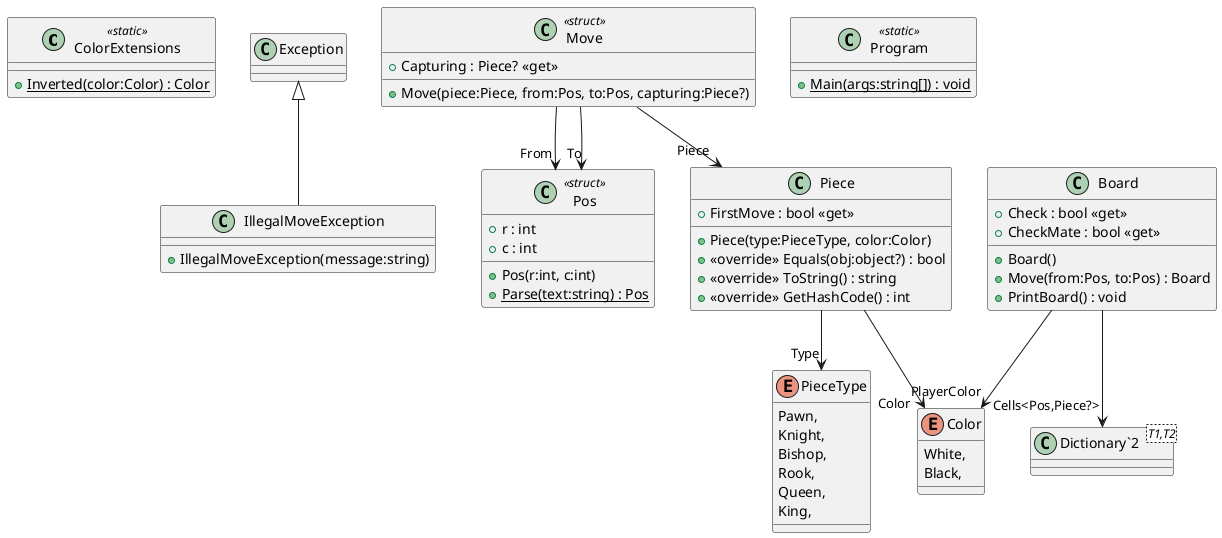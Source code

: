 @startuml
class ColorExtensions <<static>> {
    + {static} Inverted(color:Color) : Color
}
class IllegalMoveException {
    + IllegalMoveException(message:string)
}
Exception <|-- IllegalMoveException
class Pos <<struct>> {
    + r : int
    + c : int
    + Pos(r:int, c:int)
    + {static} Parse(text:string) : Pos
}
class Board {
    + Board()
    + Check : bool <<get>>
    + CheckMate : bool <<get>>
    + Move(from:Pos, to:Pos) : Board
    + PrintBoard() : void
}
class "Dictionary`2"<T1,T2> {
}
Board --> "PlayerColor" Color
Board --> "Cells<Pos,Piece?>" "Dictionary`2"
enum Color {
    White,
    Black,
}
enum PieceType {
    Pawn,
    Knight,
    Bishop,
    Rook,
    Queen,
    King,
}
class Piece {
    + FirstMove : bool <<get>>
    + Piece(type:PieceType, color:Color)
    + <<override>> Equals(obj:object?) : bool
    + <<override>> ToString() : string
    + <<override>> GetHashCode() : int
}
Piece --> "Type" PieceType
Piece --> "Color" Color
class Move <<struct>> {
    + Move(piece:Piece, from:Pos, to:Pos, capturing:Piece?)
    + Capturing : Piece? <<get>>
}
Move --> "Piece" Piece
Move --> "From" Pos
Move --> "To" Pos
class Program <<static>> {
    + {static} Main(args:string[]) : void
}
@enduml
